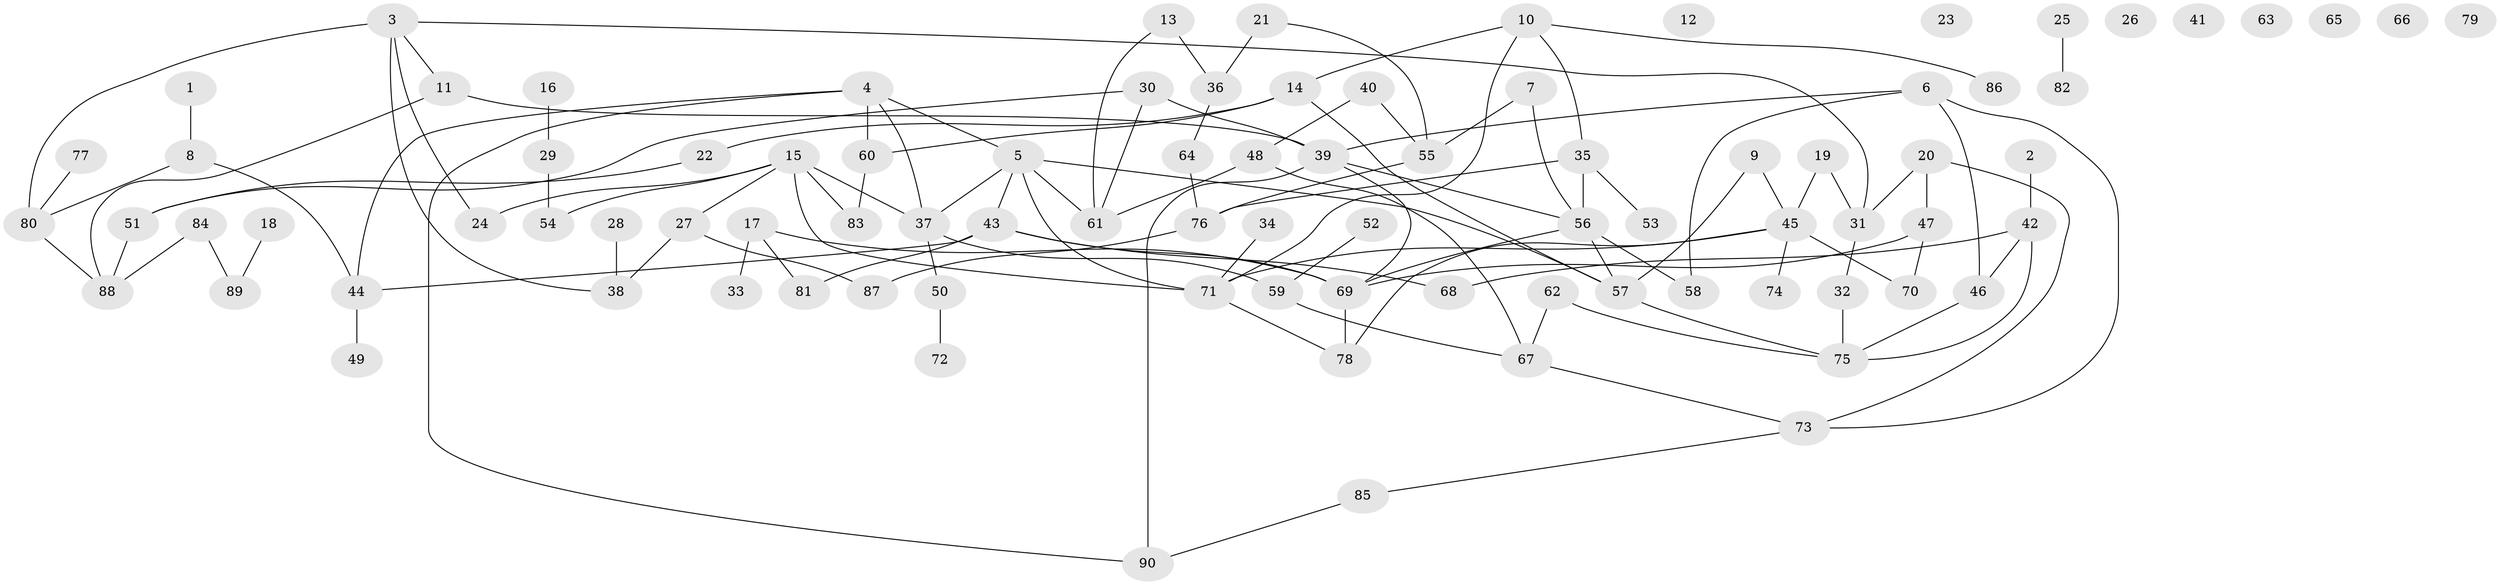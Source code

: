 // coarse degree distribution, {1: 0.16393442622950818, 3: 0.18032786885245902, 5: 0.09836065573770492, 7: 0.08196721311475409, 6: 0.06557377049180328, 4: 0.11475409836065574, 2: 0.14754098360655737, 0: 0.14754098360655737}
// Generated by graph-tools (version 1.1) at 2025/41/03/06/25 10:41:20]
// undirected, 90 vertices, 119 edges
graph export_dot {
graph [start="1"]
  node [color=gray90,style=filled];
  1;
  2;
  3;
  4;
  5;
  6;
  7;
  8;
  9;
  10;
  11;
  12;
  13;
  14;
  15;
  16;
  17;
  18;
  19;
  20;
  21;
  22;
  23;
  24;
  25;
  26;
  27;
  28;
  29;
  30;
  31;
  32;
  33;
  34;
  35;
  36;
  37;
  38;
  39;
  40;
  41;
  42;
  43;
  44;
  45;
  46;
  47;
  48;
  49;
  50;
  51;
  52;
  53;
  54;
  55;
  56;
  57;
  58;
  59;
  60;
  61;
  62;
  63;
  64;
  65;
  66;
  67;
  68;
  69;
  70;
  71;
  72;
  73;
  74;
  75;
  76;
  77;
  78;
  79;
  80;
  81;
  82;
  83;
  84;
  85;
  86;
  87;
  88;
  89;
  90;
  1 -- 8;
  2 -- 42;
  3 -- 11;
  3 -- 24;
  3 -- 31;
  3 -- 38;
  3 -- 80;
  4 -- 5;
  4 -- 37;
  4 -- 44;
  4 -- 60;
  4 -- 90;
  5 -- 37;
  5 -- 43;
  5 -- 57;
  5 -- 61;
  5 -- 71;
  6 -- 39;
  6 -- 46;
  6 -- 58;
  6 -- 73;
  7 -- 55;
  7 -- 56;
  8 -- 44;
  8 -- 80;
  9 -- 45;
  9 -- 57;
  10 -- 14;
  10 -- 35;
  10 -- 71;
  10 -- 86;
  11 -- 39;
  11 -- 88;
  13 -- 36;
  13 -- 61;
  14 -- 22;
  14 -- 57;
  14 -- 60;
  15 -- 24;
  15 -- 27;
  15 -- 37;
  15 -- 54;
  15 -- 71;
  15 -- 83;
  16 -- 29;
  17 -- 33;
  17 -- 69;
  17 -- 81;
  18 -- 89;
  19 -- 31;
  19 -- 45;
  20 -- 31;
  20 -- 47;
  20 -- 73;
  21 -- 36;
  21 -- 55;
  22 -- 51;
  25 -- 82;
  27 -- 38;
  27 -- 87;
  28 -- 38;
  29 -- 54;
  30 -- 39;
  30 -- 51;
  30 -- 61;
  31 -- 32;
  32 -- 75;
  34 -- 71;
  35 -- 53;
  35 -- 56;
  35 -- 76;
  36 -- 64;
  37 -- 50;
  37 -- 59;
  39 -- 56;
  39 -- 69;
  39 -- 90;
  40 -- 48;
  40 -- 55;
  42 -- 46;
  42 -- 68;
  42 -- 75;
  43 -- 44;
  43 -- 68;
  43 -- 69;
  43 -- 81;
  44 -- 49;
  45 -- 70;
  45 -- 71;
  45 -- 74;
  45 -- 78;
  46 -- 75;
  47 -- 69;
  47 -- 70;
  48 -- 61;
  48 -- 67;
  50 -- 72;
  51 -- 88;
  52 -- 59;
  55 -- 76;
  56 -- 57;
  56 -- 58;
  56 -- 69;
  57 -- 75;
  59 -- 67;
  60 -- 83;
  62 -- 67;
  62 -- 75;
  64 -- 76;
  67 -- 73;
  69 -- 78;
  71 -- 78;
  73 -- 85;
  76 -- 87;
  77 -- 80;
  80 -- 88;
  84 -- 88;
  84 -- 89;
  85 -- 90;
}
